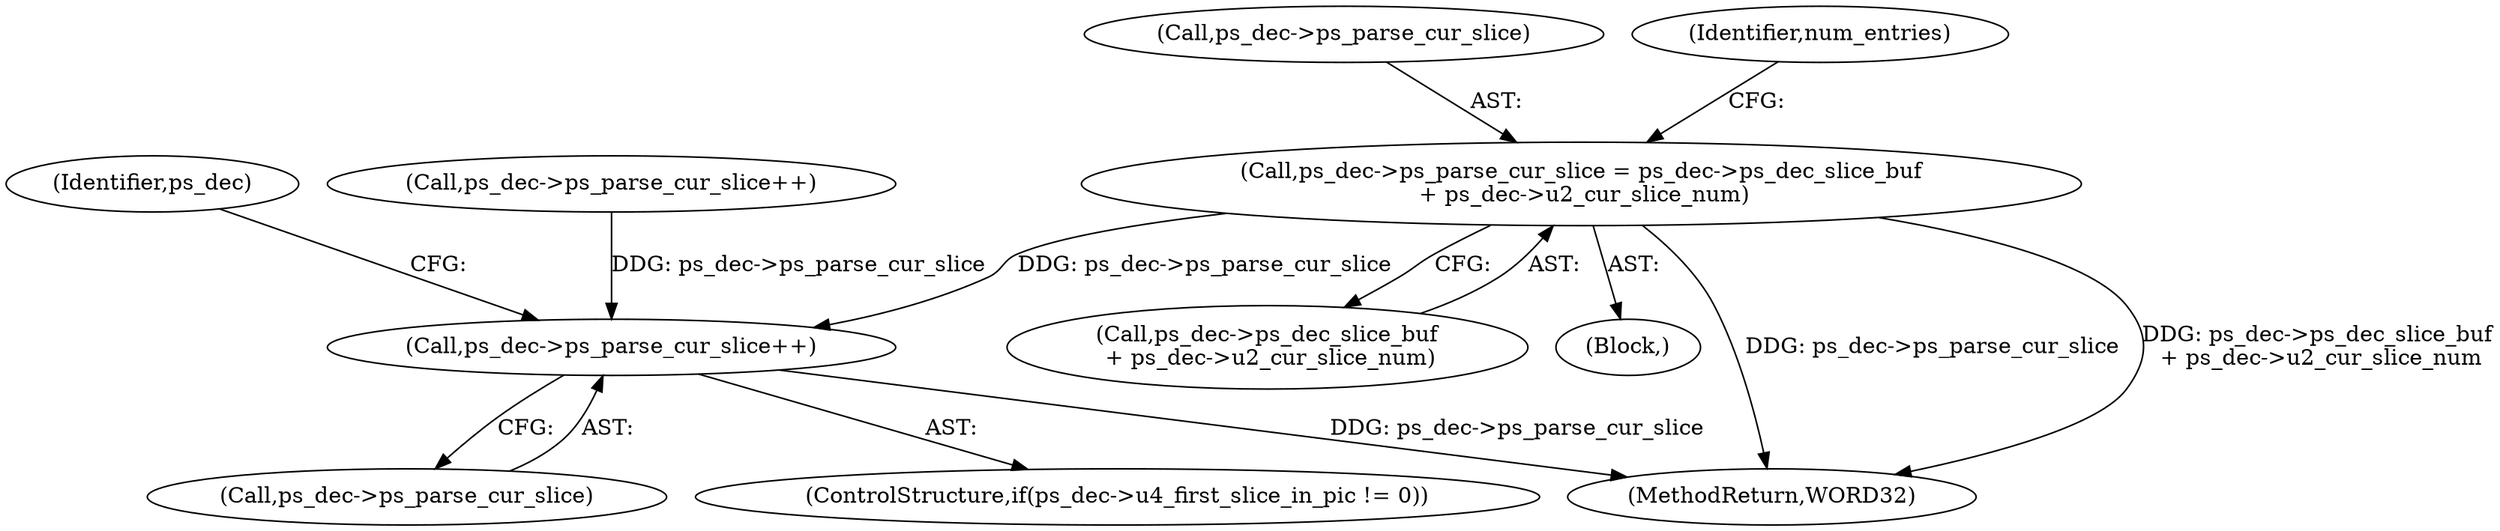 digraph "0_Android_4a524d3a8ae9aa20c36430008e6bd429443f8f1d_1@integer" {
"1000711" [label="(Call,ps_dec->ps_parse_cur_slice = ps_dec->ps_dec_slice_buf\n + ps_dec->u2_cur_slice_num)"];
"1001246" [label="(Call,ps_dec->ps_parse_cur_slice++)"];
"1000715" [label="(Call,ps_dec->ps_dec_slice_buf\n + ps_dec->u2_cur_slice_num)"];
"1000710" [label="(Block,)"];
"1000711" [label="(Call,ps_dec->ps_parse_cur_slice = ps_dec->ps_dec_slice_buf\n + ps_dec->u2_cur_slice_num)"];
"1000712" [label="(Call,ps_dec->ps_parse_cur_slice)"];
"1001246" [label="(Call,ps_dec->ps_parse_cur_slice++)"];
"1001284" [label="(MethodReturn,WORD32)"];
"1001247" [label="(Call,ps_dec->ps_parse_cur_slice)"];
"1001252" [label="(Identifier,ps_dec)"];
"1000705" [label="(Call,ps_dec->ps_parse_cur_slice++)"];
"1000727" [label="(Identifier,num_entries)"];
"1001240" [label="(ControlStructure,if(ps_dec->u4_first_slice_in_pic != 0))"];
"1000711" -> "1000710"  [label="AST: "];
"1000711" -> "1000715"  [label="CFG: "];
"1000712" -> "1000711"  [label="AST: "];
"1000715" -> "1000711"  [label="AST: "];
"1000727" -> "1000711"  [label="CFG: "];
"1000711" -> "1001284"  [label="DDG: ps_dec->ps_parse_cur_slice"];
"1000711" -> "1001284"  [label="DDG: ps_dec->ps_dec_slice_buf\n + ps_dec->u2_cur_slice_num"];
"1000711" -> "1001246"  [label="DDG: ps_dec->ps_parse_cur_slice"];
"1001246" -> "1001240"  [label="AST: "];
"1001246" -> "1001247"  [label="CFG: "];
"1001247" -> "1001246"  [label="AST: "];
"1001252" -> "1001246"  [label="CFG: "];
"1001246" -> "1001284"  [label="DDG: ps_dec->ps_parse_cur_slice"];
"1000705" -> "1001246"  [label="DDG: ps_dec->ps_parse_cur_slice"];
}
